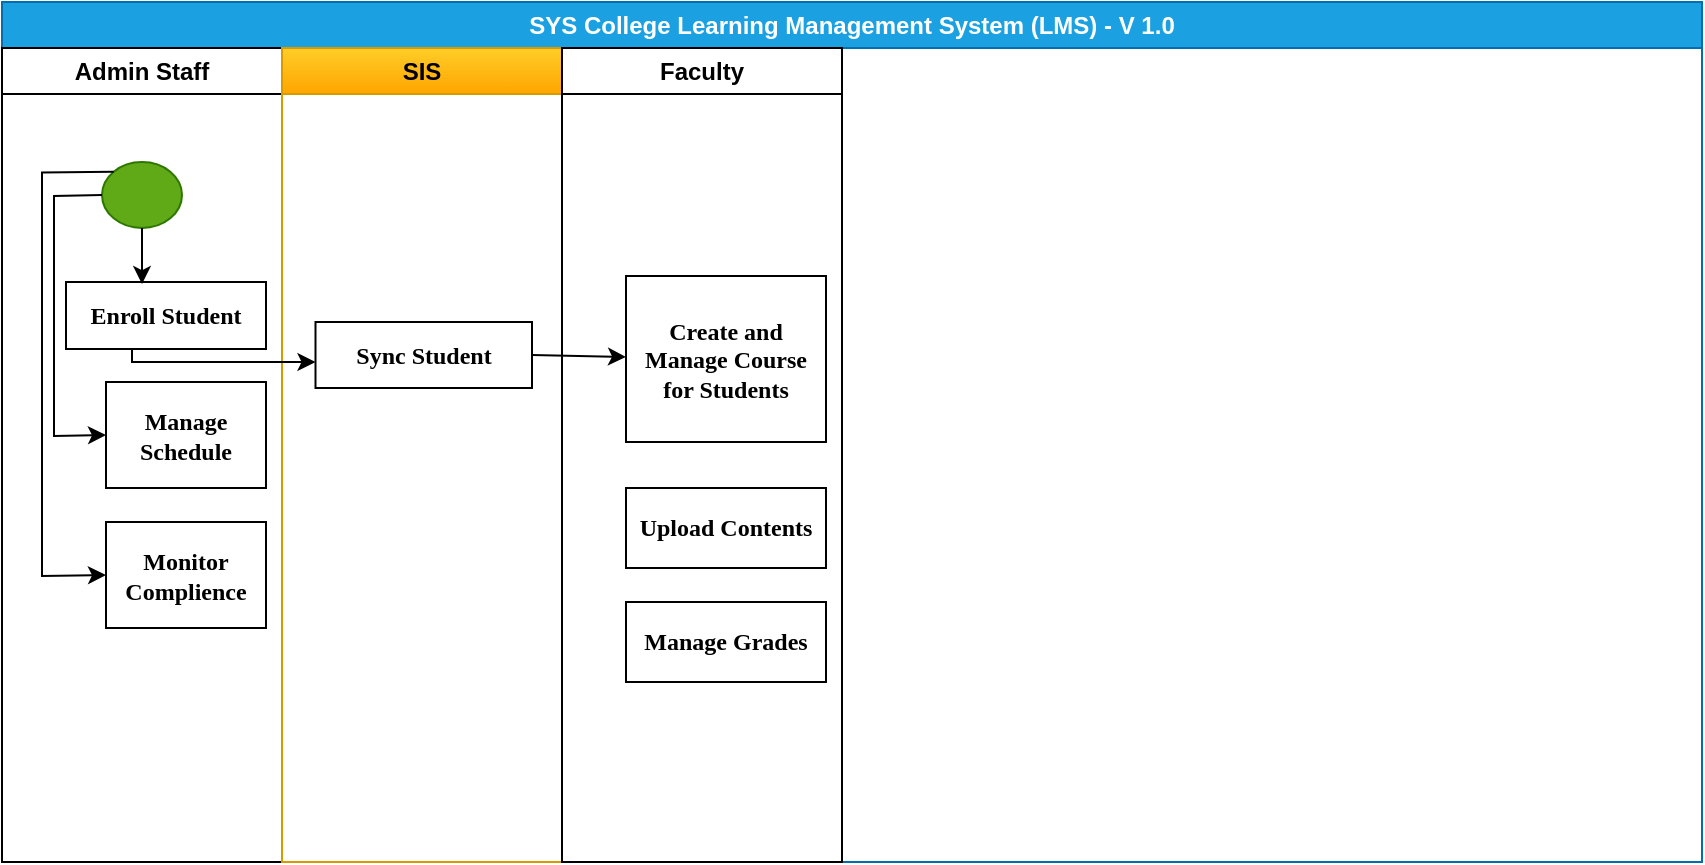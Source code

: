 <mxfile version="26.2.2">
  <diagram id="prtHgNgQTEPvFCAcTncT" name="Page-1">
    <mxGraphModel dx="1428" dy="841" grid="1" gridSize="10" guides="1" tooltips="1" connect="1" arrows="1" fold="1" page="1" pageScale="1" pageWidth="827" pageHeight="1169" math="0" shadow="0">
      <root>
        <mxCell id="0" />
        <mxCell id="1" parent="0" />
        <mxCell id="rxXcTsBDmJyJXdscW_Ro-2" value="SYS College Learning Management System (LMS) - V 1.0" style="swimlane;whiteSpace=wrap;html=1;startSize=23;fillStyle=solid;fillColor=#1ba1e2;strokeColor=#006EAF;fontColor=#ffffff;" vertex="1" parent="1">
          <mxGeometry x="40" y="80" width="850" height="430" as="geometry" />
        </mxCell>
        <mxCell id="rxXcTsBDmJyJXdscW_Ro-3" value="Admin Staff" style="swimlane;whiteSpace=wrap;html=1;" vertex="1" parent="rxXcTsBDmJyJXdscW_Ro-2">
          <mxGeometry y="23" width="140" height="407" as="geometry" />
        </mxCell>
        <mxCell id="rxXcTsBDmJyJXdscW_Ro-6" value="" style="ellipse;whiteSpace=wrap;html=1;fillColor=#60a917;fontColor=#ffffff;strokeColor=#2D7600;" vertex="1" parent="rxXcTsBDmJyJXdscW_Ro-3">
          <mxGeometry x="50" y="57" width="40" height="33" as="geometry" />
        </mxCell>
        <mxCell id="rxXcTsBDmJyJXdscW_Ro-7" value="&lt;font face=&quot;Verdana&quot;&gt;&lt;b&gt;Enroll Student&lt;/b&gt;&lt;/font&gt;" style="whiteSpace=wrap;html=1;" vertex="1" parent="rxXcTsBDmJyJXdscW_Ro-3">
          <mxGeometry x="32" y="117" width="100" height="33.5" as="geometry" />
        </mxCell>
        <mxCell id="rxXcTsBDmJyJXdscW_Ro-11" value="" style="endArrow=classic;html=1;rounded=0;exitX=0;exitY=0.5;exitDx=0;exitDy=0;entryX=0;entryY=0.5;entryDx=0;entryDy=0;" edge="1" parent="rxXcTsBDmJyJXdscW_Ro-3" source="rxXcTsBDmJyJXdscW_Ro-6" target="rxXcTsBDmJyJXdscW_Ro-14">
          <mxGeometry width="50" height="50" relative="1" as="geometry">
            <mxPoint x="66" y="73.5" as="sourcePoint" />
            <mxPoint x="50" y="217" as="targetPoint" />
            <Array as="points">
              <mxPoint x="26" y="74" />
              <mxPoint x="26" y="147" />
              <mxPoint x="26" y="194" />
            </Array>
          </mxGeometry>
        </mxCell>
        <mxCell id="rxXcTsBDmJyJXdscW_Ro-14" value="Manage&lt;div&gt;Schedule&lt;/div&gt;" style="whiteSpace=wrap;html=1;fontFamily=Verdana;fontStyle=1" vertex="1" parent="rxXcTsBDmJyJXdscW_Ro-3">
          <mxGeometry x="52" y="167" width="80" height="53" as="geometry" />
        </mxCell>
        <mxCell id="rxXcTsBDmJyJXdscW_Ro-15" value="Monitor&lt;div&gt;Complience&lt;/div&gt;" style="whiteSpace=wrap;html=1;fontFamily=Verdana;fontStyle=1" vertex="1" parent="rxXcTsBDmJyJXdscW_Ro-3">
          <mxGeometry x="52" y="237" width="80" height="53" as="geometry" />
        </mxCell>
        <mxCell id="rxXcTsBDmJyJXdscW_Ro-17" value="" style="endArrow=classic;html=1;rounded=0;exitX=0;exitY=0;exitDx=0;exitDy=0;entryX=0;entryY=0.5;entryDx=0;entryDy=0;" edge="1" parent="rxXcTsBDmJyJXdscW_Ro-3" source="rxXcTsBDmJyJXdscW_Ro-6" target="rxXcTsBDmJyJXdscW_Ro-15">
          <mxGeometry width="50" height="50" relative="1" as="geometry">
            <mxPoint x="44" y="62.25" as="sourcePoint" />
            <mxPoint x="44" y="205.25" as="targetPoint" />
            <Array as="points">
              <mxPoint x="20" y="62.25" />
              <mxPoint x="20" y="135.25" />
              <mxPoint x="20" y="205.25" />
              <mxPoint x="20" y="264" />
            </Array>
          </mxGeometry>
        </mxCell>
        <mxCell id="rxXcTsBDmJyJXdscW_Ro-18" value="" style="endArrow=classic;html=1;rounded=0;exitX=0.5;exitY=1;exitDx=0;exitDy=0;entryX=0.38;entryY=0.03;entryDx=0;entryDy=0;entryPerimeter=0;" edge="1" parent="rxXcTsBDmJyJXdscW_Ro-3" source="rxXcTsBDmJyJXdscW_Ro-6" target="rxXcTsBDmJyJXdscW_Ro-7">
          <mxGeometry width="50" height="50" relative="1" as="geometry">
            <mxPoint x="60" y="127" as="sourcePoint" />
            <mxPoint x="110" y="77" as="targetPoint" />
          </mxGeometry>
        </mxCell>
        <mxCell id="rxXcTsBDmJyJXdscW_Ro-4" value="SIS" style="swimlane;whiteSpace=wrap;html=1;startSize=23;fillColor=#ffcd28;strokeColor=#d79b00;gradientColor=#ffa500;" vertex="1" parent="rxXcTsBDmJyJXdscW_Ro-2">
          <mxGeometry x="140" y="23" width="140" height="407" as="geometry">
            <mxRectangle x="201" y="23" width="190" height="30" as="alternateBounds" />
          </mxGeometry>
        </mxCell>
        <mxCell id="rxXcTsBDmJyJXdscW_Ro-9" value="Sync Student" style="whiteSpace=wrap;html=1;fontFamily=Verdana;fontStyle=1" vertex="1" parent="rxXcTsBDmJyJXdscW_Ro-4">
          <mxGeometry x="16.75" y="137" width="108.25" height="33" as="geometry" />
        </mxCell>
        <mxCell id="rxXcTsBDmJyJXdscW_Ro-10" value="" style="edgeStyle=orthogonalEdgeStyle;rounded=0;orthogonalLoop=1;jettySize=auto;html=1;" edge="1" parent="rxXcTsBDmJyJXdscW_Ro-2" source="rxXcTsBDmJyJXdscW_Ro-7" target="rxXcTsBDmJyJXdscW_Ro-9">
          <mxGeometry relative="1" as="geometry">
            <Array as="points">
              <mxPoint x="65" y="180" />
            </Array>
          </mxGeometry>
        </mxCell>
        <mxCell id="rxXcTsBDmJyJXdscW_Ro-19" value="Faculty" style="swimlane;whiteSpace=wrap;html=1;startSize=23;" vertex="1" parent="rxXcTsBDmJyJXdscW_Ro-2">
          <mxGeometry x="280" y="23" width="140" height="407" as="geometry" />
        </mxCell>
        <mxCell id="rxXcTsBDmJyJXdscW_Ro-21" value="&lt;font face=&quot;Verdana&quot;&gt;&lt;b&gt;Create and Manage Course for Students&lt;/b&gt;&lt;/font&gt;" style="whiteSpace=wrap;html=1;" vertex="1" parent="rxXcTsBDmJyJXdscW_Ro-19">
          <mxGeometry x="32" y="114" width="100" height="83" as="geometry" />
        </mxCell>
        <mxCell id="rxXcTsBDmJyJXdscW_Ro-28" value="&lt;font face=&quot;Verdana&quot;&gt;&lt;b&gt;Upload Contents&lt;/b&gt;&lt;/font&gt;" style="whiteSpace=wrap;html=1;" vertex="1" parent="rxXcTsBDmJyJXdscW_Ro-19">
          <mxGeometry x="32" y="220" width="100" height="40" as="geometry" />
        </mxCell>
        <mxCell id="rxXcTsBDmJyJXdscW_Ro-29" value="&lt;font face=&quot;Verdana&quot;&gt;&lt;b&gt;Manage Grades&lt;/b&gt;&lt;/font&gt;" style="whiteSpace=wrap;html=1;" vertex="1" parent="rxXcTsBDmJyJXdscW_Ro-19">
          <mxGeometry x="32" y="277" width="100" height="40" as="geometry" />
        </mxCell>
        <mxCell id="rxXcTsBDmJyJXdscW_Ro-27" value="" style="endArrow=classic;html=1;rounded=0;exitX=1;exitY=0.5;exitDx=0;exitDy=0;" edge="1" parent="rxXcTsBDmJyJXdscW_Ro-2" source="rxXcTsBDmJyJXdscW_Ro-9" target="rxXcTsBDmJyJXdscW_Ro-21">
          <mxGeometry width="50" height="50" relative="1" as="geometry">
            <mxPoint x="260" y="320" as="sourcePoint" />
            <mxPoint x="310" y="270" as="targetPoint" />
          </mxGeometry>
        </mxCell>
      </root>
    </mxGraphModel>
  </diagram>
</mxfile>
